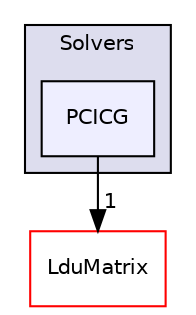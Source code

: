 digraph "src/OpenFOAM/matrices/LduMatrix/Solvers/PCICG" {
  bgcolor=transparent;
  compound=true
  node [ fontsize="10", fontname="Helvetica"];
  edge [ labelfontsize="10", labelfontname="Helvetica"];
  subgraph clusterdir_9c7abde4f07fc7239da2063620c14a52 {
    graph [ bgcolor="#ddddee", pencolor="black", label="Solvers" fontname="Helvetica", fontsize="10", URL="dir_9c7abde4f07fc7239da2063620c14a52.html"]
  dir_3ef74116b7ee20ae3d7eba023ba821f7 [shape=box, label="PCICG", style="filled", fillcolor="#eeeeff", pencolor="black", URL="dir_3ef74116b7ee20ae3d7eba023ba821f7.html"];
  }
  dir_5ec68055571869848388d37c5cf0a9c9 [shape=box label="LduMatrix" color="red" URL="dir_5ec68055571869848388d37c5cf0a9c9.html"];
  dir_3ef74116b7ee20ae3d7eba023ba821f7->dir_5ec68055571869848388d37c5cf0a9c9 [headlabel="1", labeldistance=1.5 headhref="dir_002197_002139.html"];
}
